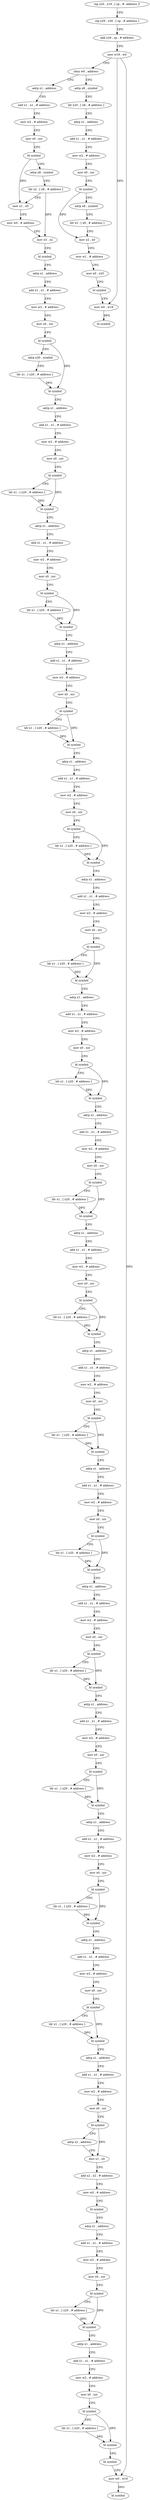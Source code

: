 digraph "func" {
"4201820" [label = "stp x20 , x19 , [ sp , #- address ]!" ]
"4201824" [label = "stp x29 , x30 , [ sp , # address ]" ]
"4201828" [label = "add x29 , sp , # address" ]
"4201832" [label = "mov w19 , w0" ]
"4201836" [label = "cbnz w0 , address" ]
"4202416" [label = "adrp x8 , symbol" ]
"4201840" [label = "adrp x1 , address" ]
"4202420" [label = "ldr x20 , [ x8 , # address ]" ]
"4202424" [label = "adrp x1 , address" ]
"4202428" [label = "add x1 , x1 , # address" ]
"4202432" [label = "mov w2 , # address" ]
"4202436" [label = "mov x0 , xzr" ]
"4202440" [label = "bl symbol" ]
"4202444" [label = "adrp x8 , symbol" ]
"4202448" [label = "ldr x3 , [ x8 , # address ]" ]
"4202452" [label = "mov x2 , x0" ]
"4202456" [label = "mov w1 , # address" ]
"4202460" [label = "mov x0 , x20" ]
"4202464" [label = "bl symbol" ]
"4202468" [label = "mov w0 , w19" ]
"4202472" [label = "bl symbol" ]
"4201844" [label = "add x1 , x1 , # address" ]
"4201848" [label = "mov w2 , # address" ]
"4201852" [label = "mov x0 , xzr" ]
"4201856" [label = "bl symbol" ]
"4201860" [label = "adrp x8 , symbol" ]
"4201864" [label = "ldr x2 , [ x8 , # address ]" ]
"4201868" [label = "mov x1 , x0" ]
"4201872" [label = "mov w0 , # address" ]
"4201876" [label = "mov x3 , x2" ]
"4201880" [label = "bl symbol" ]
"4201884" [label = "adrp x1 , address" ]
"4201888" [label = "add x1 , x1 , # address" ]
"4201892" [label = "mov w2 , # address" ]
"4201896" [label = "mov x0 , xzr" ]
"4201900" [label = "bl symbol" ]
"4201904" [label = "adrp x20 , symbol" ]
"4201908" [label = "ldr x1 , [ x20 , # address ]" ]
"4201912" [label = "bl symbol" ]
"4201916" [label = "adrp x1 , address" ]
"4201920" [label = "add x1 , x1 , # address" ]
"4201924" [label = "mov w2 , # address" ]
"4201928" [label = "mov x0 , xzr" ]
"4201932" [label = "bl symbol" ]
"4201936" [label = "ldr x1 , [ x20 , # address ]" ]
"4201940" [label = "bl symbol" ]
"4201944" [label = "adrp x1 , address" ]
"4201948" [label = "add x1 , x1 , # address" ]
"4201952" [label = "mov w2 , # address" ]
"4201956" [label = "mov x0 , xzr" ]
"4201960" [label = "bl symbol" ]
"4201964" [label = "ldr x1 , [ x20 , # address ]" ]
"4201968" [label = "bl symbol" ]
"4201972" [label = "adrp x1 , address" ]
"4201976" [label = "add x1 , x1 , # address" ]
"4201980" [label = "mov w2 , # address" ]
"4201984" [label = "mov x0 , xzr" ]
"4201988" [label = "bl symbol" ]
"4201992" [label = "ldr x1 , [ x20 , # address ]" ]
"4201996" [label = "bl symbol" ]
"4202000" [label = "adrp x1 , address" ]
"4202004" [label = "add x1 , x1 , # address" ]
"4202008" [label = "mov w2 , # address" ]
"4202012" [label = "mov x0 , xzr" ]
"4202016" [label = "bl symbol" ]
"4202020" [label = "ldr x1 , [ x20 , # address ]" ]
"4202024" [label = "bl symbol" ]
"4202028" [label = "adrp x1 , address" ]
"4202032" [label = "add x1 , x1 , # address" ]
"4202036" [label = "mov w2 , # address" ]
"4202040" [label = "mov x0 , xzr" ]
"4202044" [label = "bl symbol" ]
"4202048" [label = "ldr x1 , [ x20 , # address ]" ]
"4202052" [label = "bl symbol" ]
"4202056" [label = "adrp x1 , address" ]
"4202060" [label = "add x1 , x1 , # address" ]
"4202064" [label = "mov w2 , # address" ]
"4202068" [label = "mov x0 , xzr" ]
"4202072" [label = "bl symbol" ]
"4202076" [label = "ldr x1 , [ x20 , # address ]" ]
"4202080" [label = "bl symbol" ]
"4202084" [label = "adrp x1 , address" ]
"4202088" [label = "add x1 , x1 , # address" ]
"4202092" [label = "mov w2 , # address" ]
"4202096" [label = "mov x0 , xzr" ]
"4202100" [label = "bl symbol" ]
"4202104" [label = "ldr x1 , [ x20 , # address ]" ]
"4202108" [label = "bl symbol" ]
"4202112" [label = "adrp x1 , address" ]
"4202116" [label = "add x1 , x1 , # address" ]
"4202120" [label = "mov w2 , # address" ]
"4202124" [label = "mov x0 , xzr" ]
"4202128" [label = "bl symbol" ]
"4202132" [label = "ldr x1 , [ x20 , # address ]" ]
"4202136" [label = "bl symbol" ]
"4202140" [label = "adrp x1 , address" ]
"4202144" [label = "add x1 , x1 , # address" ]
"4202148" [label = "mov w2 , # address" ]
"4202152" [label = "mov x0 , xzr" ]
"4202156" [label = "bl symbol" ]
"4202160" [label = "ldr x1 , [ x20 , # address ]" ]
"4202164" [label = "bl symbol" ]
"4202168" [label = "adrp x1 , address" ]
"4202172" [label = "add x1 , x1 , # address" ]
"4202176" [label = "mov w2 , # address" ]
"4202180" [label = "mov x0 , xzr" ]
"4202184" [label = "bl symbol" ]
"4202188" [label = "ldr x1 , [ x20 , # address ]" ]
"4202192" [label = "bl symbol" ]
"4202196" [label = "adrp x1 , address" ]
"4202200" [label = "add x1 , x1 , # address" ]
"4202204" [label = "mov w2 , # address" ]
"4202208" [label = "mov x0 , xzr" ]
"4202212" [label = "bl symbol" ]
"4202216" [label = "ldr x1 , [ x20 , # address ]" ]
"4202220" [label = "bl symbol" ]
"4202224" [label = "adrp x1 , address" ]
"4202228" [label = "add x1 , x1 , # address" ]
"4202232" [label = "mov w2 , # address" ]
"4202236" [label = "mov x0 , xzr" ]
"4202240" [label = "bl symbol" ]
"4202244" [label = "ldr x1 , [ x20 , # address ]" ]
"4202248" [label = "bl symbol" ]
"4202252" [label = "adrp x1 , address" ]
"4202256" [label = "add x1 , x1 , # address" ]
"4202260" [label = "mov w2 , # address" ]
"4202264" [label = "mov x0 , xzr" ]
"4202268" [label = "bl symbol" ]
"4202272" [label = "ldr x1 , [ x20 , # address ]" ]
"4202276" [label = "bl symbol" ]
"4202280" [label = "adrp x1 , address" ]
"4202284" [label = "add x1 , x1 , # address" ]
"4202288" [label = "mov w2 , # address" ]
"4202292" [label = "mov x0 , xzr" ]
"4202296" [label = "bl symbol" ]
"4202300" [label = "ldr x1 , [ x20 , # address ]" ]
"4202304" [label = "bl symbol" ]
"4202308" [label = "adrp x1 , address" ]
"4202312" [label = "add x1 , x1 , # address" ]
"4202316" [label = "mov w2 , # address" ]
"4202320" [label = "mov x0 , xzr" ]
"4202324" [label = "bl symbol" ]
"4202328" [label = "adrp x2 , address" ]
"4202332" [label = "mov x1 , x0" ]
"4202336" [label = "add x2 , x2 , # address" ]
"4202340" [label = "mov w0 , # address" ]
"4202344" [label = "bl symbol" ]
"4202348" [label = "adrp x1 , address" ]
"4202352" [label = "add x1 , x1 , # address" ]
"4202356" [label = "mov w2 , # address" ]
"4202360" [label = "mov x0 , xzr" ]
"4202364" [label = "bl symbol" ]
"4202368" [label = "ldr x1 , [ x20 , # address ]" ]
"4202372" [label = "bl symbol" ]
"4202376" [label = "adrp x1 , address" ]
"4202380" [label = "add x1 , x1 , # address" ]
"4202384" [label = "mov w2 , # address" ]
"4202388" [label = "mov x0 , xzr" ]
"4202392" [label = "bl symbol" ]
"4202396" [label = "ldr x1 , [ x20 , # address ]" ]
"4202400" [label = "bl symbol" ]
"4202404" [label = "bl symbol" ]
"4202408" [label = "mov w0 , w19" ]
"4202412" [label = "bl symbol" ]
"4201820" -> "4201824" [ label = "CFG" ]
"4201824" -> "4201828" [ label = "CFG" ]
"4201828" -> "4201832" [ label = "CFG" ]
"4201832" -> "4201836" [ label = "CFG" ]
"4201832" -> "4202468" [ label = "DFG" ]
"4201832" -> "4202408" [ label = "DFG" ]
"4201836" -> "4202416" [ label = "CFG" ]
"4201836" -> "4201840" [ label = "CFG" ]
"4202416" -> "4202420" [ label = "CFG" ]
"4201840" -> "4201844" [ label = "CFG" ]
"4202420" -> "4202424" [ label = "CFG" ]
"4202424" -> "4202428" [ label = "CFG" ]
"4202428" -> "4202432" [ label = "CFG" ]
"4202432" -> "4202436" [ label = "CFG" ]
"4202436" -> "4202440" [ label = "CFG" ]
"4202440" -> "4202444" [ label = "CFG" ]
"4202440" -> "4202452" [ label = "DFG" ]
"4202444" -> "4202448" [ label = "CFG" ]
"4202448" -> "4202452" [ label = "CFG" ]
"4202452" -> "4202456" [ label = "CFG" ]
"4202456" -> "4202460" [ label = "CFG" ]
"4202460" -> "4202464" [ label = "CFG" ]
"4202464" -> "4202468" [ label = "CFG" ]
"4202468" -> "4202472" [ label = "DFG" ]
"4201844" -> "4201848" [ label = "CFG" ]
"4201848" -> "4201852" [ label = "CFG" ]
"4201852" -> "4201856" [ label = "CFG" ]
"4201856" -> "4201860" [ label = "CFG" ]
"4201856" -> "4201868" [ label = "DFG" ]
"4201860" -> "4201864" [ label = "CFG" ]
"4201864" -> "4201868" [ label = "CFG" ]
"4201864" -> "4201876" [ label = "DFG" ]
"4201868" -> "4201872" [ label = "CFG" ]
"4201872" -> "4201876" [ label = "CFG" ]
"4201876" -> "4201880" [ label = "CFG" ]
"4201880" -> "4201884" [ label = "CFG" ]
"4201884" -> "4201888" [ label = "CFG" ]
"4201888" -> "4201892" [ label = "CFG" ]
"4201892" -> "4201896" [ label = "CFG" ]
"4201896" -> "4201900" [ label = "CFG" ]
"4201900" -> "4201904" [ label = "CFG" ]
"4201900" -> "4201912" [ label = "DFG" ]
"4201904" -> "4201908" [ label = "CFG" ]
"4201908" -> "4201912" [ label = "DFG" ]
"4201912" -> "4201916" [ label = "CFG" ]
"4201916" -> "4201920" [ label = "CFG" ]
"4201920" -> "4201924" [ label = "CFG" ]
"4201924" -> "4201928" [ label = "CFG" ]
"4201928" -> "4201932" [ label = "CFG" ]
"4201932" -> "4201936" [ label = "CFG" ]
"4201932" -> "4201940" [ label = "DFG" ]
"4201936" -> "4201940" [ label = "DFG" ]
"4201940" -> "4201944" [ label = "CFG" ]
"4201944" -> "4201948" [ label = "CFG" ]
"4201948" -> "4201952" [ label = "CFG" ]
"4201952" -> "4201956" [ label = "CFG" ]
"4201956" -> "4201960" [ label = "CFG" ]
"4201960" -> "4201964" [ label = "CFG" ]
"4201960" -> "4201968" [ label = "DFG" ]
"4201964" -> "4201968" [ label = "DFG" ]
"4201968" -> "4201972" [ label = "CFG" ]
"4201972" -> "4201976" [ label = "CFG" ]
"4201976" -> "4201980" [ label = "CFG" ]
"4201980" -> "4201984" [ label = "CFG" ]
"4201984" -> "4201988" [ label = "CFG" ]
"4201988" -> "4201992" [ label = "CFG" ]
"4201988" -> "4201996" [ label = "DFG" ]
"4201992" -> "4201996" [ label = "DFG" ]
"4201996" -> "4202000" [ label = "CFG" ]
"4202000" -> "4202004" [ label = "CFG" ]
"4202004" -> "4202008" [ label = "CFG" ]
"4202008" -> "4202012" [ label = "CFG" ]
"4202012" -> "4202016" [ label = "CFG" ]
"4202016" -> "4202020" [ label = "CFG" ]
"4202016" -> "4202024" [ label = "DFG" ]
"4202020" -> "4202024" [ label = "DFG" ]
"4202024" -> "4202028" [ label = "CFG" ]
"4202028" -> "4202032" [ label = "CFG" ]
"4202032" -> "4202036" [ label = "CFG" ]
"4202036" -> "4202040" [ label = "CFG" ]
"4202040" -> "4202044" [ label = "CFG" ]
"4202044" -> "4202048" [ label = "CFG" ]
"4202044" -> "4202052" [ label = "DFG" ]
"4202048" -> "4202052" [ label = "DFG" ]
"4202052" -> "4202056" [ label = "CFG" ]
"4202056" -> "4202060" [ label = "CFG" ]
"4202060" -> "4202064" [ label = "CFG" ]
"4202064" -> "4202068" [ label = "CFG" ]
"4202068" -> "4202072" [ label = "CFG" ]
"4202072" -> "4202076" [ label = "CFG" ]
"4202072" -> "4202080" [ label = "DFG" ]
"4202076" -> "4202080" [ label = "DFG" ]
"4202080" -> "4202084" [ label = "CFG" ]
"4202084" -> "4202088" [ label = "CFG" ]
"4202088" -> "4202092" [ label = "CFG" ]
"4202092" -> "4202096" [ label = "CFG" ]
"4202096" -> "4202100" [ label = "CFG" ]
"4202100" -> "4202104" [ label = "CFG" ]
"4202100" -> "4202108" [ label = "DFG" ]
"4202104" -> "4202108" [ label = "DFG" ]
"4202108" -> "4202112" [ label = "CFG" ]
"4202112" -> "4202116" [ label = "CFG" ]
"4202116" -> "4202120" [ label = "CFG" ]
"4202120" -> "4202124" [ label = "CFG" ]
"4202124" -> "4202128" [ label = "CFG" ]
"4202128" -> "4202132" [ label = "CFG" ]
"4202128" -> "4202136" [ label = "DFG" ]
"4202132" -> "4202136" [ label = "DFG" ]
"4202136" -> "4202140" [ label = "CFG" ]
"4202140" -> "4202144" [ label = "CFG" ]
"4202144" -> "4202148" [ label = "CFG" ]
"4202148" -> "4202152" [ label = "CFG" ]
"4202152" -> "4202156" [ label = "CFG" ]
"4202156" -> "4202160" [ label = "CFG" ]
"4202156" -> "4202164" [ label = "DFG" ]
"4202160" -> "4202164" [ label = "DFG" ]
"4202164" -> "4202168" [ label = "CFG" ]
"4202168" -> "4202172" [ label = "CFG" ]
"4202172" -> "4202176" [ label = "CFG" ]
"4202176" -> "4202180" [ label = "CFG" ]
"4202180" -> "4202184" [ label = "CFG" ]
"4202184" -> "4202188" [ label = "CFG" ]
"4202184" -> "4202192" [ label = "DFG" ]
"4202188" -> "4202192" [ label = "DFG" ]
"4202192" -> "4202196" [ label = "CFG" ]
"4202196" -> "4202200" [ label = "CFG" ]
"4202200" -> "4202204" [ label = "CFG" ]
"4202204" -> "4202208" [ label = "CFG" ]
"4202208" -> "4202212" [ label = "CFG" ]
"4202212" -> "4202216" [ label = "CFG" ]
"4202212" -> "4202220" [ label = "DFG" ]
"4202216" -> "4202220" [ label = "DFG" ]
"4202220" -> "4202224" [ label = "CFG" ]
"4202224" -> "4202228" [ label = "CFG" ]
"4202228" -> "4202232" [ label = "CFG" ]
"4202232" -> "4202236" [ label = "CFG" ]
"4202236" -> "4202240" [ label = "CFG" ]
"4202240" -> "4202244" [ label = "CFG" ]
"4202240" -> "4202248" [ label = "DFG" ]
"4202244" -> "4202248" [ label = "DFG" ]
"4202248" -> "4202252" [ label = "CFG" ]
"4202252" -> "4202256" [ label = "CFG" ]
"4202256" -> "4202260" [ label = "CFG" ]
"4202260" -> "4202264" [ label = "CFG" ]
"4202264" -> "4202268" [ label = "CFG" ]
"4202268" -> "4202272" [ label = "CFG" ]
"4202268" -> "4202276" [ label = "DFG" ]
"4202272" -> "4202276" [ label = "DFG" ]
"4202276" -> "4202280" [ label = "CFG" ]
"4202280" -> "4202284" [ label = "CFG" ]
"4202284" -> "4202288" [ label = "CFG" ]
"4202288" -> "4202292" [ label = "CFG" ]
"4202292" -> "4202296" [ label = "CFG" ]
"4202296" -> "4202300" [ label = "CFG" ]
"4202296" -> "4202304" [ label = "DFG" ]
"4202300" -> "4202304" [ label = "DFG" ]
"4202304" -> "4202308" [ label = "CFG" ]
"4202308" -> "4202312" [ label = "CFG" ]
"4202312" -> "4202316" [ label = "CFG" ]
"4202316" -> "4202320" [ label = "CFG" ]
"4202320" -> "4202324" [ label = "CFG" ]
"4202324" -> "4202328" [ label = "CFG" ]
"4202324" -> "4202332" [ label = "DFG" ]
"4202328" -> "4202332" [ label = "CFG" ]
"4202332" -> "4202336" [ label = "CFG" ]
"4202336" -> "4202340" [ label = "CFG" ]
"4202340" -> "4202344" [ label = "CFG" ]
"4202344" -> "4202348" [ label = "CFG" ]
"4202348" -> "4202352" [ label = "CFG" ]
"4202352" -> "4202356" [ label = "CFG" ]
"4202356" -> "4202360" [ label = "CFG" ]
"4202360" -> "4202364" [ label = "CFG" ]
"4202364" -> "4202368" [ label = "CFG" ]
"4202364" -> "4202372" [ label = "DFG" ]
"4202368" -> "4202372" [ label = "DFG" ]
"4202372" -> "4202376" [ label = "CFG" ]
"4202376" -> "4202380" [ label = "CFG" ]
"4202380" -> "4202384" [ label = "CFG" ]
"4202384" -> "4202388" [ label = "CFG" ]
"4202388" -> "4202392" [ label = "CFG" ]
"4202392" -> "4202396" [ label = "CFG" ]
"4202392" -> "4202400" [ label = "DFG" ]
"4202396" -> "4202400" [ label = "DFG" ]
"4202400" -> "4202404" [ label = "CFG" ]
"4202404" -> "4202408" [ label = "CFG" ]
"4202408" -> "4202412" [ label = "DFG" ]
}
